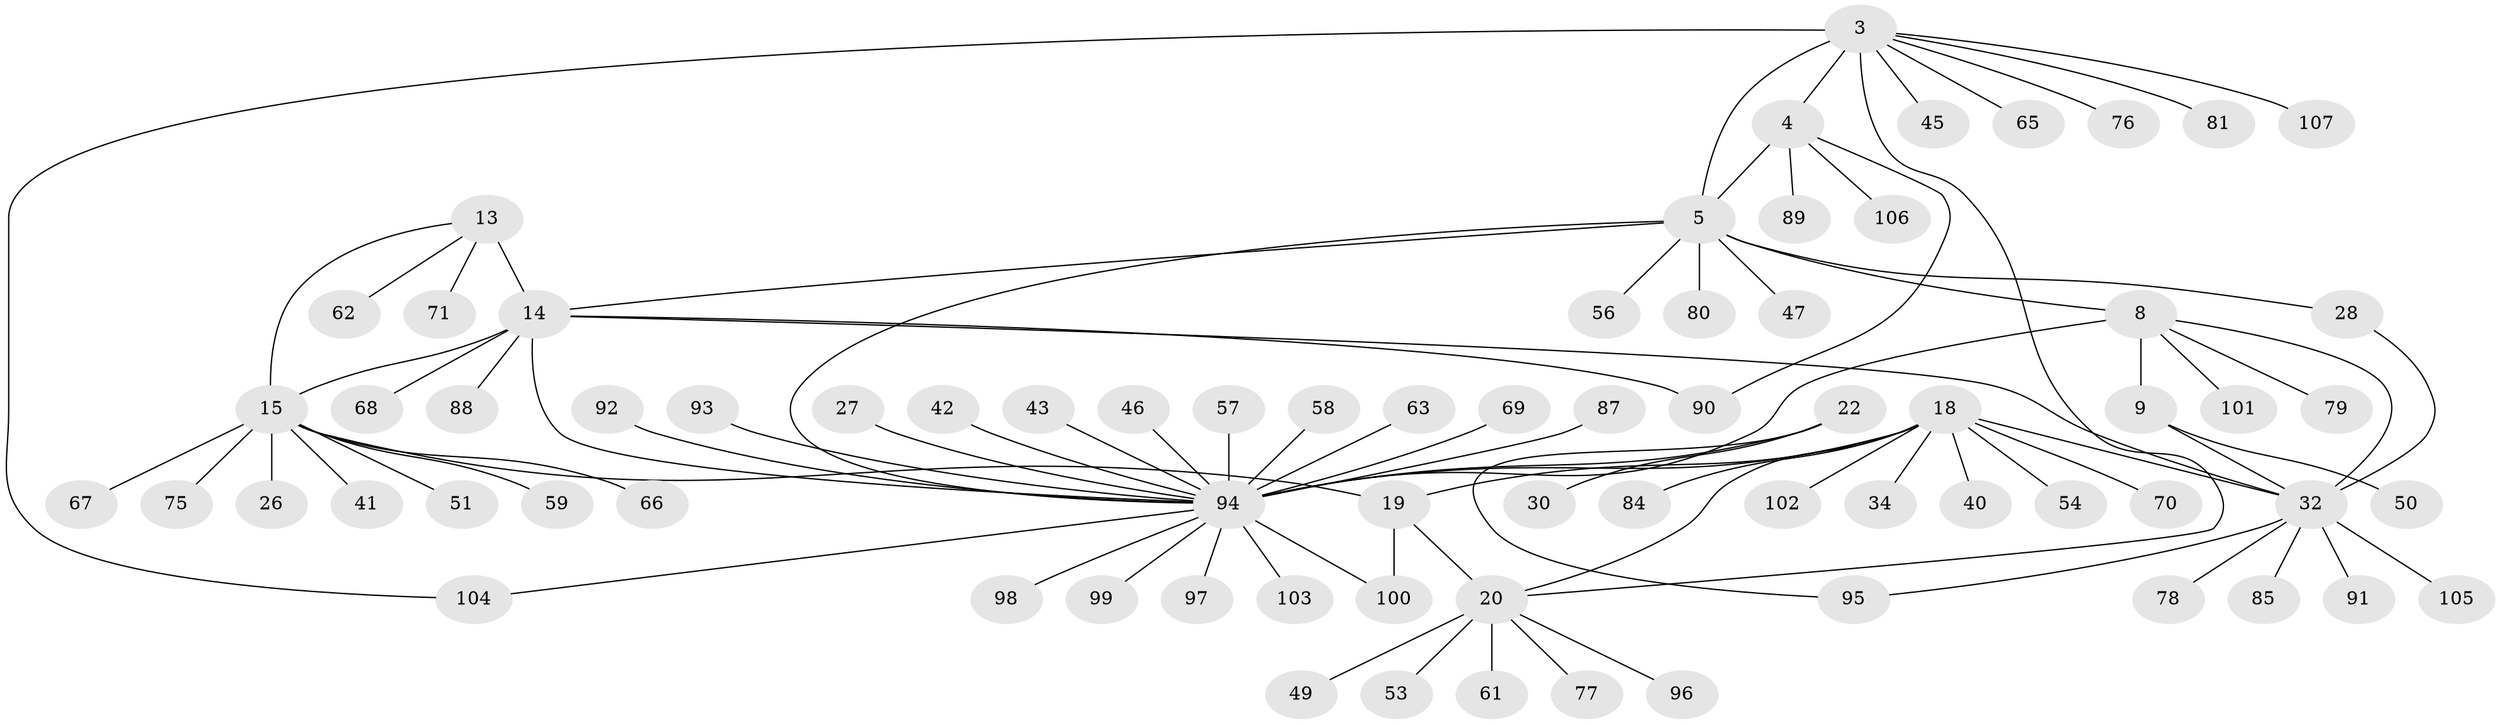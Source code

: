 // original degree distribution, {9: 0.018691588785046728, 5: 0.06542056074766354, 11: 0.018691588785046728, 6: 0.018691588785046728, 7: 0.04672897196261682, 4: 0.028037383177570093, 13: 0.009345794392523364, 8: 0.009345794392523364, 12: 0.018691588785046728, 15: 0.009345794392523364, 1: 0.5700934579439252, 2: 0.1588785046728972, 3: 0.028037383177570093}
// Generated by graph-tools (version 1.1) at 2025/58/03/04/25 21:58:23]
// undirected, 74 vertices, 88 edges
graph export_dot {
graph [start="1"]
  node [color=gray90,style=filled];
  3;
  4 [super="+2"];
  5 [super="+1"];
  8 [super="+7"];
  9 [super="+6"];
  13 [super="+11"];
  14 [super="+12"];
  15;
  18;
  19 [super="+16"];
  20 [super="+17"];
  22 [super="+21"];
  26;
  27;
  28;
  30;
  32 [super="+10"];
  34;
  40 [super="+29"];
  41;
  42;
  43;
  45;
  46;
  47;
  49;
  50;
  51;
  53 [super="+36"];
  54;
  56;
  57;
  58 [super="+38"];
  59;
  61;
  62 [super="+60"];
  63;
  65 [super="+33"];
  66;
  67;
  68;
  69;
  70;
  71;
  75;
  76 [super="+39"];
  77;
  78;
  79;
  80 [super="+48"];
  81;
  84 [super="+82"];
  85 [super="+83"];
  87 [super="+64"];
  88;
  89 [super="+86"];
  90;
  91;
  92;
  93;
  94 [super="+25+55"];
  95 [super="+72"];
  96;
  97;
  98;
  99;
  100 [super="+74"];
  101;
  102;
  103;
  104;
  105;
  106;
  107 [super="+52"];
  3 -- 4 [weight=2];
  3 -- 5 [weight=2];
  3 -- 45;
  3 -- 81;
  3 -- 104;
  3 -- 20;
  3 -- 65;
  3 -- 76;
  3 -- 107;
  4 -- 5 [weight=4];
  4 -- 90;
  4 -- 106;
  4 -- 89;
  5 -- 56;
  5 -- 14;
  5 -- 8;
  5 -- 47;
  5 -- 28;
  5 -- 80;
  5 -- 94 [weight=2];
  8 -- 9 [weight=4];
  8 -- 79;
  8 -- 101;
  8 -- 94;
  8 -- 32 [weight=2];
  9 -- 50;
  9 -- 32 [weight=2];
  13 -- 14 [weight=4];
  13 -- 15 [weight=2];
  13 -- 71;
  13 -- 62;
  14 -- 15 [weight=2];
  14 -- 88;
  14 -- 90;
  14 -- 94 [weight=2];
  14 -- 68;
  14 -- 32;
  15 -- 26;
  15 -- 41;
  15 -- 51;
  15 -- 59;
  15 -- 66;
  15 -- 67;
  15 -- 75;
  15 -- 19;
  18 -- 19 [weight=2];
  18 -- 20 [weight=2];
  18 -- 34;
  18 -- 54;
  18 -- 70;
  18 -- 102;
  18 -- 40;
  18 -- 84;
  18 -- 94;
  18 -- 32;
  19 -- 20 [weight=4];
  19 -- 100;
  20 -- 61;
  20 -- 77;
  20 -- 96;
  20 -- 49;
  20 -- 53;
  22 -- 30;
  22 -- 95;
  22 -- 94 [weight=6];
  27 -- 94;
  28 -- 32;
  32 -- 105;
  32 -- 78;
  32 -- 85;
  32 -- 91;
  32 -- 95;
  42 -- 94;
  43 -- 94;
  46 -- 94;
  57 -- 94;
  58 -- 94;
  63 -- 94;
  69 -- 94;
  87 -- 94;
  92 -- 94;
  93 -- 94;
  94 -- 97;
  94 -- 98;
  94 -- 99;
  94 -- 100;
  94 -- 103;
  94 -- 104;
}
